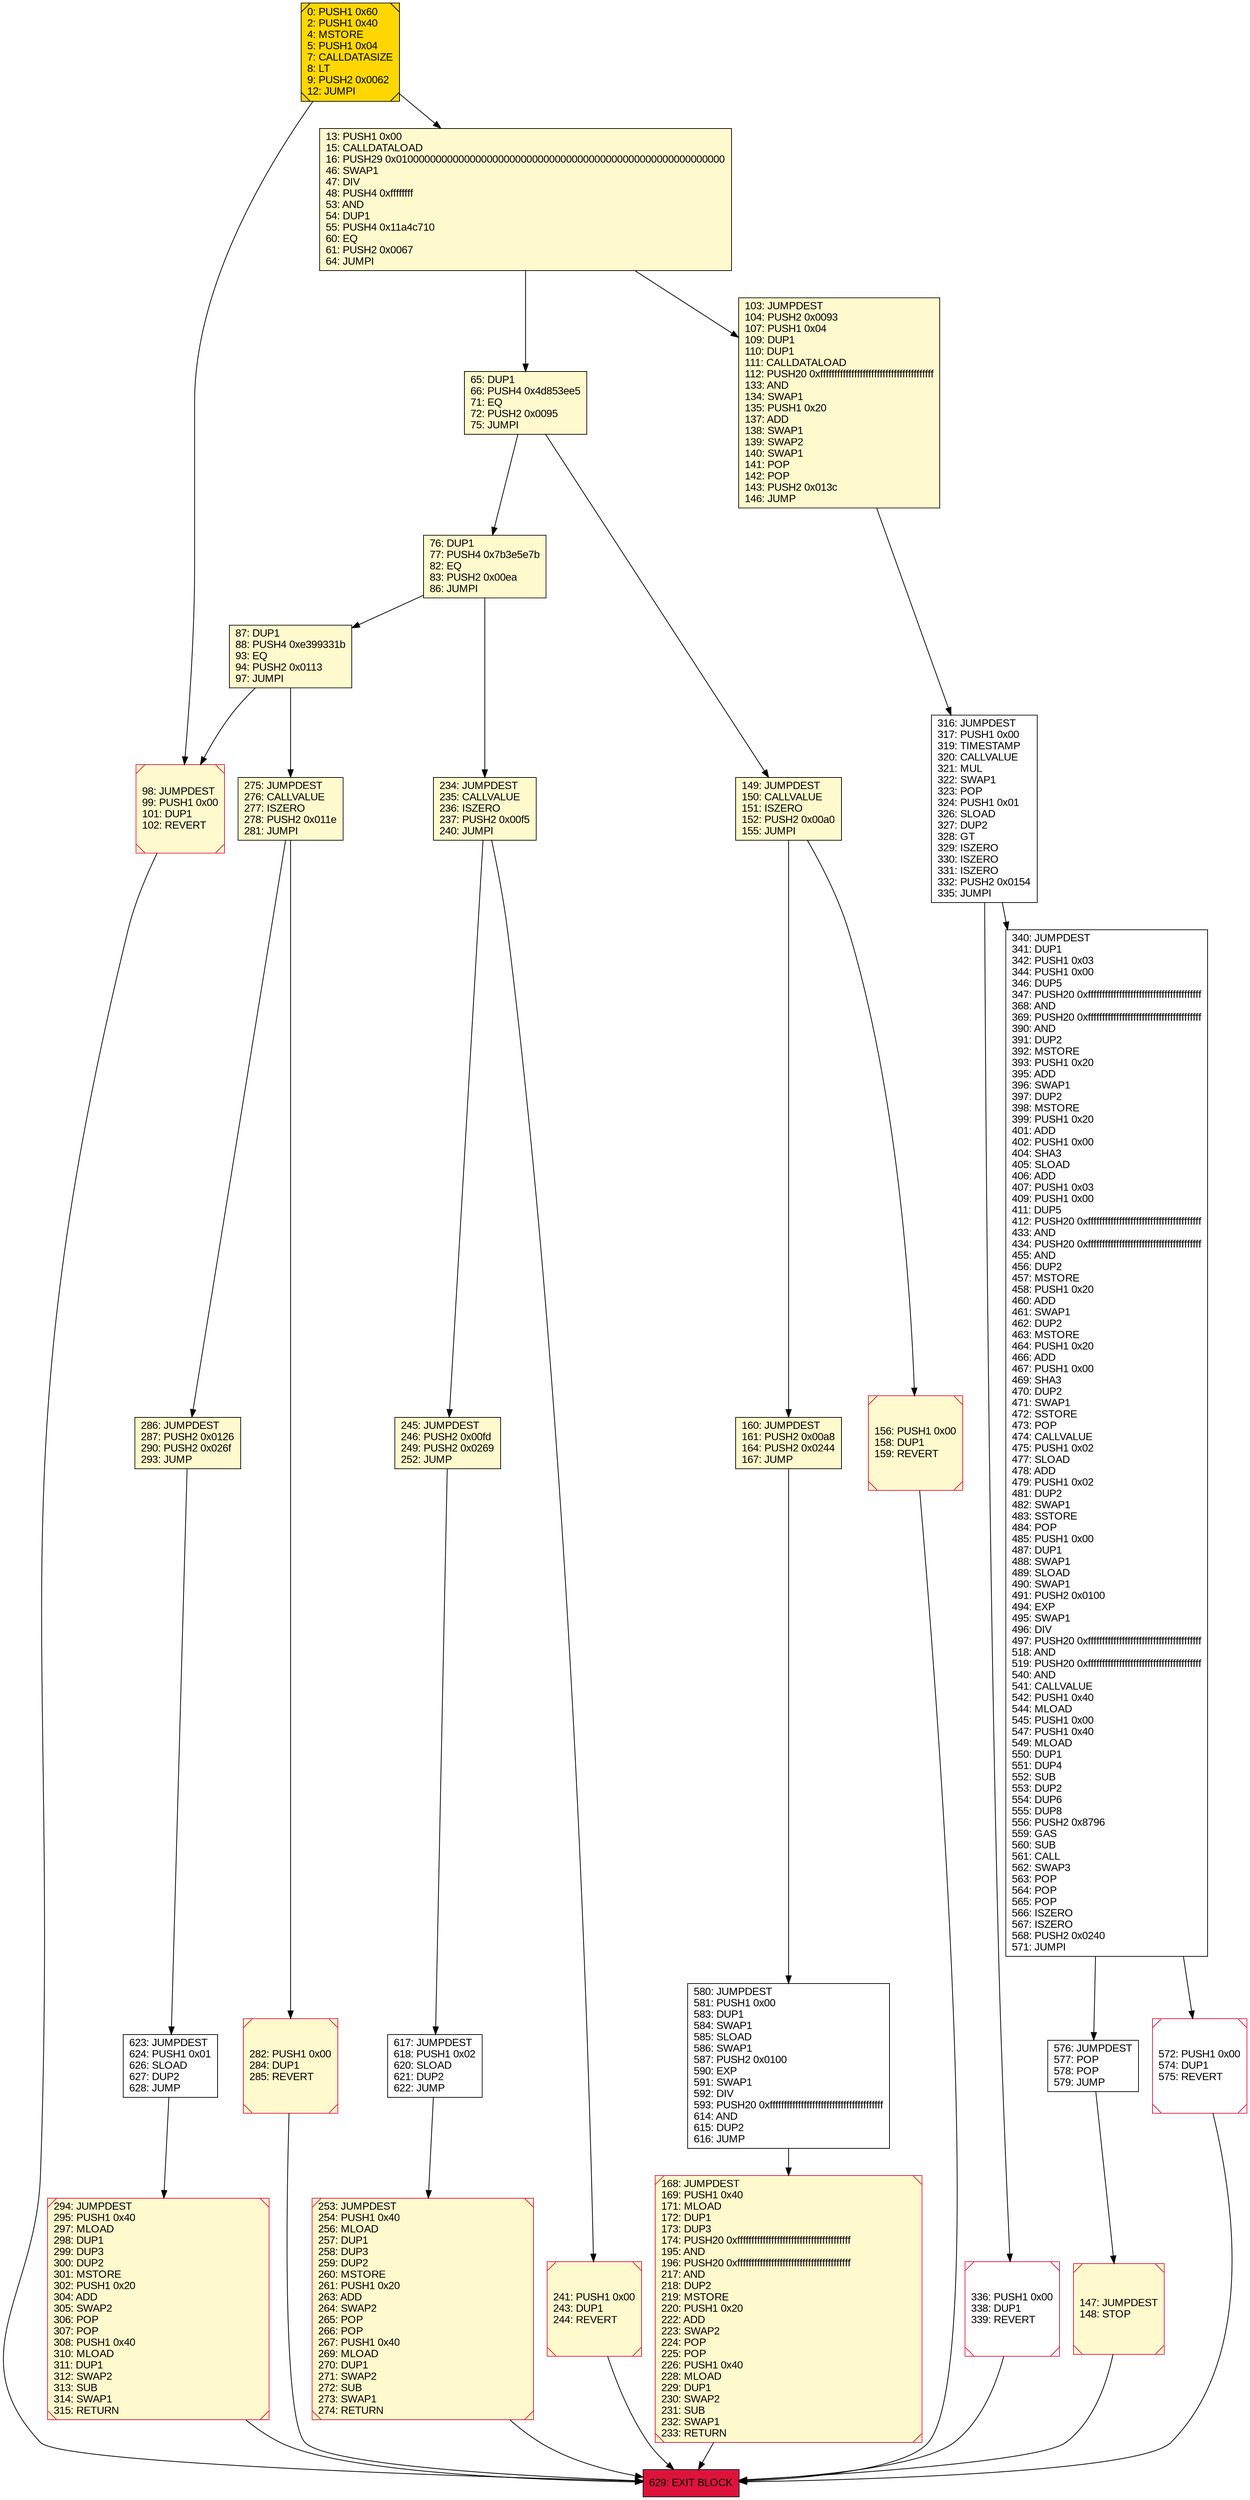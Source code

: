 digraph G {
bgcolor=transparent rankdir=UD;
node [shape=box style=filled color=black fillcolor=white fontname=arial fontcolor=black];
245 [label="245: JUMPDEST\l246: PUSH2 0x00fd\l249: PUSH2 0x0269\l252: JUMP\l" fillcolor=lemonchiffon ];
147 [label="147: JUMPDEST\l148: STOP\l" fillcolor=lemonchiffon shape=Msquare color=crimson ];
576 [label="576: JUMPDEST\l577: POP\l578: POP\l579: JUMP\l" ];
87 [label="87: DUP1\l88: PUSH4 0xe399331b\l93: EQ\l94: PUSH2 0x0113\l97: JUMPI\l" fillcolor=lemonchiffon ];
253 [label="253: JUMPDEST\l254: PUSH1 0x40\l256: MLOAD\l257: DUP1\l258: DUP3\l259: DUP2\l260: MSTORE\l261: PUSH1 0x20\l263: ADD\l264: SWAP2\l265: POP\l266: POP\l267: PUSH1 0x40\l269: MLOAD\l270: DUP1\l271: SWAP2\l272: SUB\l273: SWAP1\l274: RETURN\l" fillcolor=lemonchiffon shape=Msquare color=crimson ];
241 [label="241: PUSH1 0x00\l243: DUP1\l244: REVERT\l" fillcolor=lemonchiffon shape=Msquare color=crimson ];
65 [label="65: DUP1\l66: PUSH4 0x4d853ee5\l71: EQ\l72: PUSH2 0x0095\l75: JUMPI\l" fillcolor=lemonchiffon ];
76 [label="76: DUP1\l77: PUSH4 0x7b3e5e7b\l82: EQ\l83: PUSH2 0x00ea\l86: JUMPI\l" fillcolor=lemonchiffon ];
0 [label="0: PUSH1 0x60\l2: PUSH1 0x40\l4: MSTORE\l5: PUSH1 0x04\l7: CALLDATASIZE\l8: LT\l9: PUSH2 0x0062\l12: JUMPI\l" fillcolor=lemonchiffon shape=Msquare fillcolor=gold ];
617 [label="617: JUMPDEST\l618: PUSH1 0x02\l620: SLOAD\l621: DUP2\l622: JUMP\l" ];
294 [label="294: JUMPDEST\l295: PUSH1 0x40\l297: MLOAD\l298: DUP1\l299: DUP3\l300: DUP2\l301: MSTORE\l302: PUSH1 0x20\l304: ADD\l305: SWAP2\l306: POP\l307: POP\l308: PUSH1 0x40\l310: MLOAD\l311: DUP1\l312: SWAP2\l313: SUB\l314: SWAP1\l315: RETURN\l" fillcolor=lemonchiffon shape=Msquare color=crimson ];
316 [label="316: JUMPDEST\l317: PUSH1 0x00\l319: TIMESTAMP\l320: CALLVALUE\l321: MUL\l322: SWAP1\l323: POP\l324: PUSH1 0x01\l326: SLOAD\l327: DUP2\l328: GT\l329: ISZERO\l330: ISZERO\l331: ISZERO\l332: PUSH2 0x0154\l335: JUMPI\l" ];
572 [label="572: PUSH1 0x00\l574: DUP1\l575: REVERT\l" shape=Msquare color=crimson ];
160 [label="160: JUMPDEST\l161: PUSH2 0x00a8\l164: PUSH2 0x0244\l167: JUMP\l" fillcolor=lemonchiffon ];
149 [label="149: JUMPDEST\l150: CALLVALUE\l151: ISZERO\l152: PUSH2 0x00a0\l155: JUMPI\l" fillcolor=lemonchiffon ];
234 [label="234: JUMPDEST\l235: CALLVALUE\l236: ISZERO\l237: PUSH2 0x00f5\l240: JUMPI\l" fillcolor=lemonchiffon ];
98 [label="98: JUMPDEST\l99: PUSH1 0x00\l101: DUP1\l102: REVERT\l" fillcolor=lemonchiffon shape=Msquare color=crimson ];
13 [label="13: PUSH1 0x00\l15: CALLDATALOAD\l16: PUSH29 0x0100000000000000000000000000000000000000000000000000000000\l46: SWAP1\l47: DIV\l48: PUSH4 0xffffffff\l53: AND\l54: DUP1\l55: PUSH4 0x11a4c710\l60: EQ\l61: PUSH2 0x0067\l64: JUMPI\l" fillcolor=lemonchiffon ];
336 [label="336: PUSH1 0x00\l338: DUP1\l339: REVERT\l" shape=Msquare color=crimson ];
580 [label="580: JUMPDEST\l581: PUSH1 0x00\l583: DUP1\l584: SWAP1\l585: SLOAD\l586: SWAP1\l587: PUSH2 0x0100\l590: EXP\l591: SWAP1\l592: DIV\l593: PUSH20 0xffffffffffffffffffffffffffffffffffffffff\l614: AND\l615: DUP2\l616: JUMP\l" ];
103 [label="103: JUMPDEST\l104: PUSH2 0x0093\l107: PUSH1 0x04\l109: DUP1\l110: DUP1\l111: CALLDATALOAD\l112: PUSH20 0xffffffffffffffffffffffffffffffffffffffff\l133: AND\l134: SWAP1\l135: PUSH1 0x20\l137: ADD\l138: SWAP1\l139: SWAP2\l140: SWAP1\l141: POP\l142: POP\l143: PUSH2 0x013c\l146: JUMP\l" fillcolor=lemonchiffon ];
629 [label="629: EXIT BLOCK\l" fillcolor=crimson ];
340 [label="340: JUMPDEST\l341: DUP1\l342: PUSH1 0x03\l344: PUSH1 0x00\l346: DUP5\l347: PUSH20 0xffffffffffffffffffffffffffffffffffffffff\l368: AND\l369: PUSH20 0xffffffffffffffffffffffffffffffffffffffff\l390: AND\l391: DUP2\l392: MSTORE\l393: PUSH1 0x20\l395: ADD\l396: SWAP1\l397: DUP2\l398: MSTORE\l399: PUSH1 0x20\l401: ADD\l402: PUSH1 0x00\l404: SHA3\l405: SLOAD\l406: ADD\l407: PUSH1 0x03\l409: PUSH1 0x00\l411: DUP5\l412: PUSH20 0xffffffffffffffffffffffffffffffffffffffff\l433: AND\l434: PUSH20 0xffffffffffffffffffffffffffffffffffffffff\l455: AND\l456: DUP2\l457: MSTORE\l458: PUSH1 0x20\l460: ADD\l461: SWAP1\l462: DUP2\l463: MSTORE\l464: PUSH1 0x20\l466: ADD\l467: PUSH1 0x00\l469: SHA3\l470: DUP2\l471: SWAP1\l472: SSTORE\l473: POP\l474: CALLVALUE\l475: PUSH1 0x02\l477: SLOAD\l478: ADD\l479: PUSH1 0x02\l481: DUP2\l482: SWAP1\l483: SSTORE\l484: POP\l485: PUSH1 0x00\l487: DUP1\l488: SWAP1\l489: SLOAD\l490: SWAP1\l491: PUSH2 0x0100\l494: EXP\l495: SWAP1\l496: DIV\l497: PUSH20 0xffffffffffffffffffffffffffffffffffffffff\l518: AND\l519: PUSH20 0xffffffffffffffffffffffffffffffffffffffff\l540: AND\l541: CALLVALUE\l542: PUSH1 0x40\l544: MLOAD\l545: PUSH1 0x00\l547: PUSH1 0x40\l549: MLOAD\l550: DUP1\l551: DUP4\l552: SUB\l553: DUP2\l554: DUP6\l555: DUP8\l556: PUSH2 0x8796\l559: GAS\l560: SUB\l561: CALL\l562: SWAP3\l563: POP\l564: POP\l565: POP\l566: ISZERO\l567: ISZERO\l568: PUSH2 0x0240\l571: JUMPI\l" ];
623 [label="623: JUMPDEST\l624: PUSH1 0x01\l626: SLOAD\l627: DUP2\l628: JUMP\l" ];
286 [label="286: JUMPDEST\l287: PUSH2 0x0126\l290: PUSH2 0x026f\l293: JUMP\l" fillcolor=lemonchiffon ];
168 [label="168: JUMPDEST\l169: PUSH1 0x40\l171: MLOAD\l172: DUP1\l173: DUP3\l174: PUSH20 0xffffffffffffffffffffffffffffffffffffffff\l195: AND\l196: PUSH20 0xffffffffffffffffffffffffffffffffffffffff\l217: AND\l218: DUP2\l219: MSTORE\l220: PUSH1 0x20\l222: ADD\l223: SWAP2\l224: POP\l225: POP\l226: PUSH1 0x40\l228: MLOAD\l229: DUP1\l230: SWAP2\l231: SUB\l232: SWAP1\l233: RETURN\l" fillcolor=lemonchiffon shape=Msquare color=crimson ];
282 [label="282: PUSH1 0x00\l284: DUP1\l285: REVERT\l" fillcolor=lemonchiffon shape=Msquare color=crimson ];
156 [label="156: PUSH1 0x00\l158: DUP1\l159: REVERT\l" fillcolor=lemonchiffon shape=Msquare color=crimson ];
275 [label="275: JUMPDEST\l276: CALLVALUE\l277: ISZERO\l278: PUSH2 0x011e\l281: JUMPI\l" fillcolor=lemonchiffon ];
65 -> 76;
286 -> 623;
149 -> 160;
275 -> 282;
336 -> 629;
275 -> 286;
156 -> 629;
580 -> 168;
576 -> 147;
168 -> 629;
282 -> 629;
98 -> 629;
160 -> 580;
245 -> 617;
13 -> 103;
149 -> 156;
617 -> 253;
76 -> 87;
294 -> 629;
234 -> 245;
241 -> 629;
572 -> 629;
316 -> 336;
340 -> 572;
87 -> 98;
316 -> 340;
623 -> 294;
103 -> 316;
0 -> 98;
147 -> 629;
87 -> 275;
76 -> 234;
65 -> 149;
234 -> 241;
0 -> 13;
253 -> 629;
340 -> 576;
13 -> 65;
}